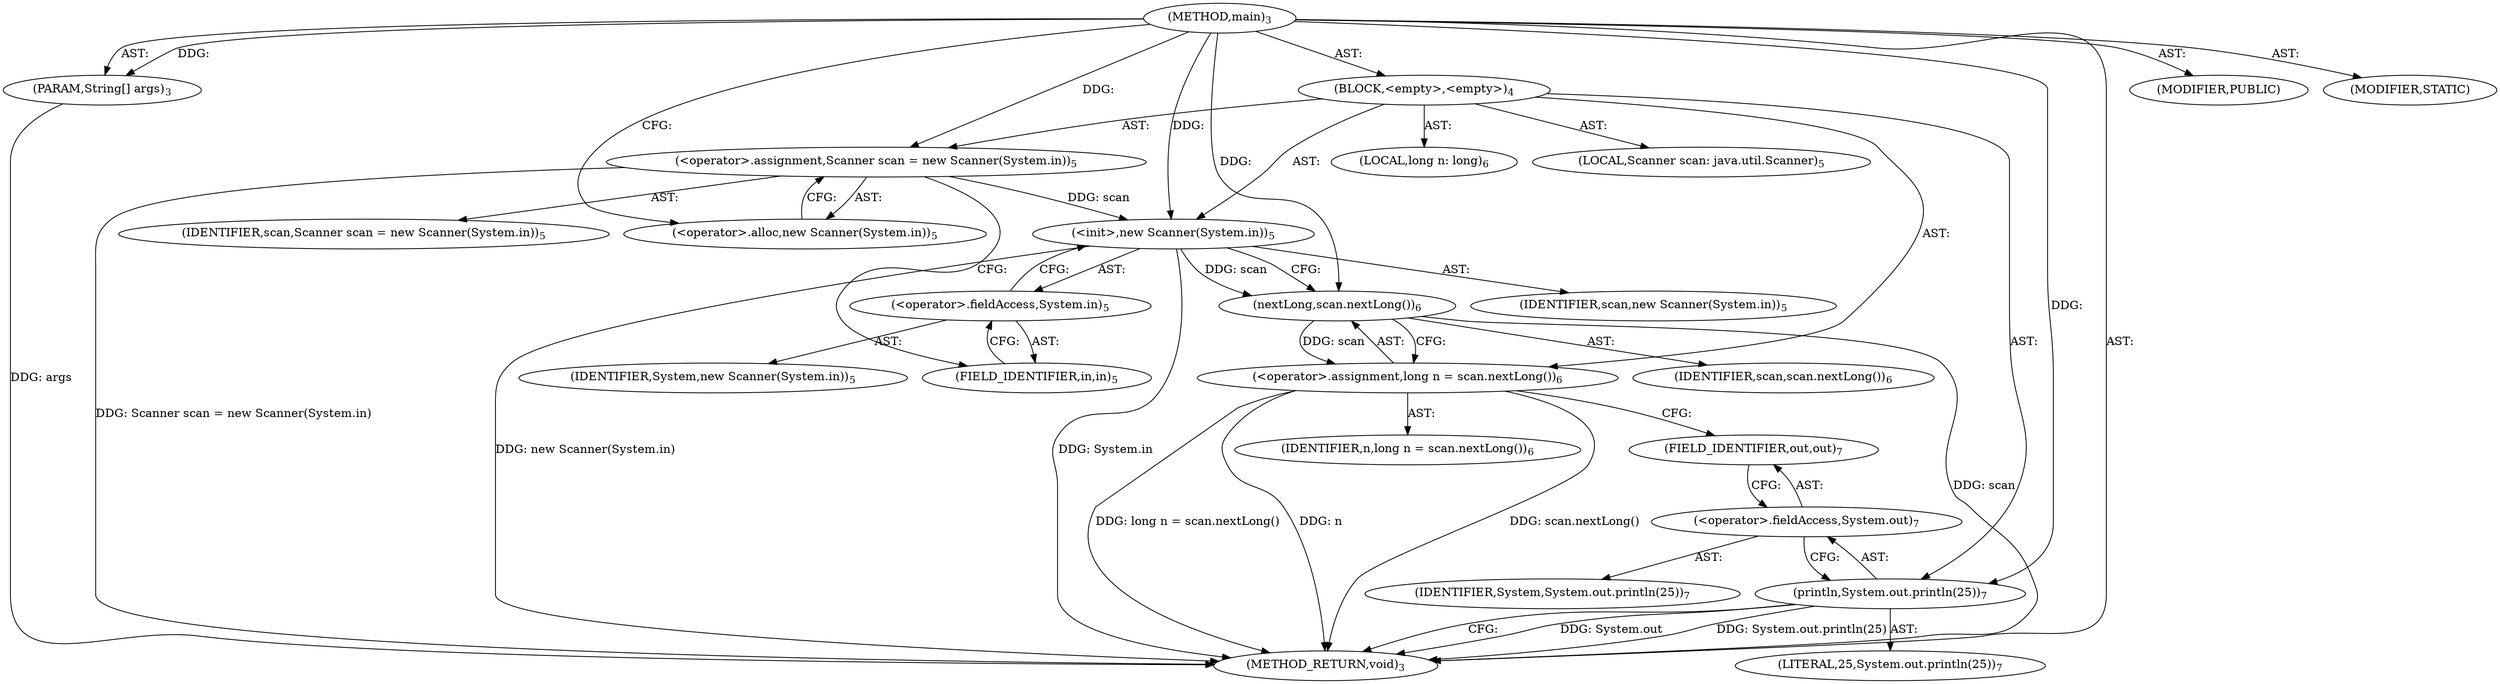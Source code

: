 digraph "main" {  
"19" [label = <(METHOD,main)<SUB>3</SUB>> ]
"20" [label = <(PARAM,String[] args)<SUB>3</SUB>> ]
"21" [label = <(BLOCK,&lt;empty&gt;,&lt;empty&gt;)<SUB>4</SUB>> ]
"4" [label = <(LOCAL,Scanner scan: java.util.Scanner)<SUB>5</SUB>> ]
"22" [label = <(&lt;operator&gt;.assignment,Scanner scan = new Scanner(System.in))<SUB>5</SUB>> ]
"23" [label = <(IDENTIFIER,scan,Scanner scan = new Scanner(System.in))<SUB>5</SUB>> ]
"24" [label = <(&lt;operator&gt;.alloc,new Scanner(System.in))<SUB>5</SUB>> ]
"25" [label = <(&lt;init&gt;,new Scanner(System.in))<SUB>5</SUB>> ]
"3" [label = <(IDENTIFIER,scan,new Scanner(System.in))<SUB>5</SUB>> ]
"26" [label = <(&lt;operator&gt;.fieldAccess,System.in)<SUB>5</SUB>> ]
"27" [label = <(IDENTIFIER,System,new Scanner(System.in))<SUB>5</SUB>> ]
"28" [label = <(FIELD_IDENTIFIER,in,in)<SUB>5</SUB>> ]
"29" [label = <(LOCAL,long n: long)<SUB>6</SUB>> ]
"30" [label = <(&lt;operator&gt;.assignment,long n = scan.nextLong())<SUB>6</SUB>> ]
"31" [label = <(IDENTIFIER,n,long n = scan.nextLong())<SUB>6</SUB>> ]
"32" [label = <(nextLong,scan.nextLong())<SUB>6</SUB>> ]
"33" [label = <(IDENTIFIER,scan,scan.nextLong())<SUB>6</SUB>> ]
"34" [label = <(println,System.out.println(25))<SUB>7</SUB>> ]
"35" [label = <(&lt;operator&gt;.fieldAccess,System.out)<SUB>7</SUB>> ]
"36" [label = <(IDENTIFIER,System,System.out.println(25))<SUB>7</SUB>> ]
"37" [label = <(FIELD_IDENTIFIER,out,out)<SUB>7</SUB>> ]
"38" [label = <(LITERAL,25,System.out.println(25))<SUB>7</SUB>> ]
"39" [label = <(MODIFIER,PUBLIC)> ]
"40" [label = <(MODIFIER,STATIC)> ]
"41" [label = <(METHOD_RETURN,void)<SUB>3</SUB>> ]
  "19" -> "20"  [ label = "AST: "] 
  "19" -> "21"  [ label = "AST: "] 
  "19" -> "39"  [ label = "AST: "] 
  "19" -> "40"  [ label = "AST: "] 
  "19" -> "41"  [ label = "AST: "] 
  "21" -> "4"  [ label = "AST: "] 
  "21" -> "22"  [ label = "AST: "] 
  "21" -> "25"  [ label = "AST: "] 
  "21" -> "29"  [ label = "AST: "] 
  "21" -> "30"  [ label = "AST: "] 
  "21" -> "34"  [ label = "AST: "] 
  "22" -> "23"  [ label = "AST: "] 
  "22" -> "24"  [ label = "AST: "] 
  "25" -> "3"  [ label = "AST: "] 
  "25" -> "26"  [ label = "AST: "] 
  "26" -> "27"  [ label = "AST: "] 
  "26" -> "28"  [ label = "AST: "] 
  "30" -> "31"  [ label = "AST: "] 
  "30" -> "32"  [ label = "AST: "] 
  "32" -> "33"  [ label = "AST: "] 
  "34" -> "35"  [ label = "AST: "] 
  "34" -> "38"  [ label = "AST: "] 
  "35" -> "36"  [ label = "AST: "] 
  "35" -> "37"  [ label = "AST: "] 
  "22" -> "28"  [ label = "CFG: "] 
  "25" -> "32"  [ label = "CFG: "] 
  "30" -> "37"  [ label = "CFG: "] 
  "34" -> "41"  [ label = "CFG: "] 
  "24" -> "22"  [ label = "CFG: "] 
  "26" -> "25"  [ label = "CFG: "] 
  "32" -> "30"  [ label = "CFG: "] 
  "35" -> "34"  [ label = "CFG: "] 
  "28" -> "26"  [ label = "CFG: "] 
  "37" -> "35"  [ label = "CFG: "] 
  "19" -> "24"  [ label = "CFG: "] 
  "20" -> "41"  [ label = "DDG: args"] 
  "22" -> "41"  [ label = "DDG: Scanner scan = new Scanner(System.in)"] 
  "25" -> "41"  [ label = "DDG: System.in"] 
  "25" -> "41"  [ label = "DDG: new Scanner(System.in)"] 
  "30" -> "41"  [ label = "DDG: n"] 
  "32" -> "41"  [ label = "DDG: scan"] 
  "30" -> "41"  [ label = "DDG: scan.nextLong()"] 
  "30" -> "41"  [ label = "DDG: long n = scan.nextLong()"] 
  "34" -> "41"  [ label = "DDG: System.out"] 
  "34" -> "41"  [ label = "DDG: System.out.println(25)"] 
  "19" -> "20"  [ label = "DDG: "] 
  "19" -> "22"  [ label = "DDG: "] 
  "32" -> "30"  [ label = "DDG: scan"] 
  "22" -> "25"  [ label = "DDG: scan"] 
  "19" -> "25"  [ label = "DDG: "] 
  "19" -> "34"  [ label = "DDG: "] 
  "25" -> "32"  [ label = "DDG: scan"] 
  "19" -> "32"  [ label = "DDG: "] 
}
